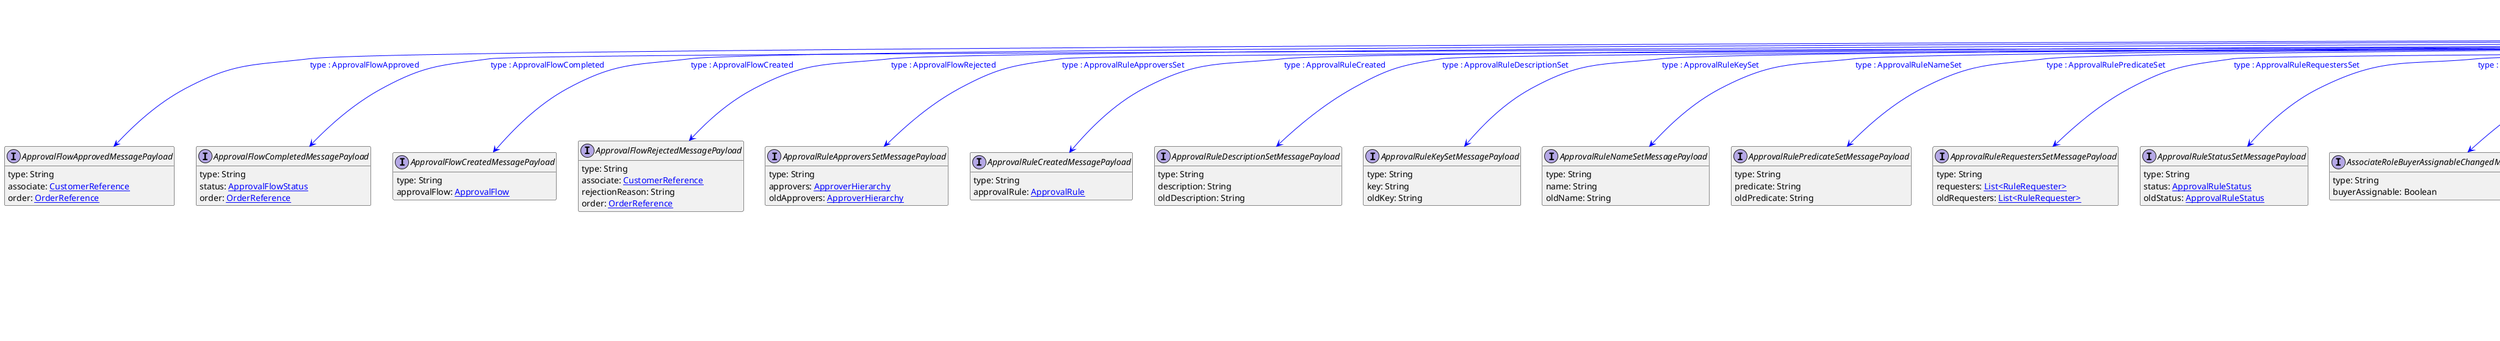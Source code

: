 @startuml

hide empty fields
hide empty methods
legend
|= |= line |
|<back:black>   </back>| inheritance |
|<back:green>   </back>| property reference |
|<back:blue>   </back>| discriminated class |
endlegend
interface MessagePayload [[MessagePayload.svg]]  {
    type: String
}


interface ApprovalFlowApprovedMessagePayload [[ApprovalFlowApprovedMessagePayload.svg]]  {
    type: String
    associate: [[CustomerReference.svg CustomerReference]]
    order: [[OrderReference.svg OrderReference]]
}
interface ApprovalFlowCompletedMessagePayload [[ApprovalFlowCompletedMessagePayload.svg]]  {
    type: String
    status: [[ApprovalFlowStatus.svg ApprovalFlowStatus]]
    order: [[OrderReference.svg OrderReference]]
}
interface ApprovalFlowCreatedMessagePayload [[ApprovalFlowCreatedMessagePayload.svg]]  {
    type: String
    approvalFlow: [[ApprovalFlow.svg ApprovalFlow]]
}
interface ApprovalFlowRejectedMessagePayload [[ApprovalFlowRejectedMessagePayload.svg]]  {
    type: String
    associate: [[CustomerReference.svg CustomerReference]]
    rejectionReason: String
    order: [[OrderReference.svg OrderReference]]
}
interface ApprovalRuleApproversSetMessagePayload [[ApprovalRuleApproversSetMessagePayload.svg]]  {
    type: String
    approvers: [[ApproverHierarchy.svg ApproverHierarchy]]
    oldApprovers: [[ApproverHierarchy.svg ApproverHierarchy]]
}
interface ApprovalRuleCreatedMessagePayload [[ApprovalRuleCreatedMessagePayload.svg]]  {
    type: String
    approvalRule: [[ApprovalRule.svg ApprovalRule]]
}
interface ApprovalRuleDescriptionSetMessagePayload [[ApprovalRuleDescriptionSetMessagePayload.svg]]  {
    type: String
    description: String
    oldDescription: String
}
interface ApprovalRuleKeySetMessagePayload [[ApprovalRuleKeySetMessagePayload.svg]]  {
    type: String
    key: String
    oldKey: String
}
interface ApprovalRuleNameSetMessagePayload [[ApprovalRuleNameSetMessagePayload.svg]]  {
    type: String
    name: String
    oldName: String
}
interface ApprovalRulePredicateSetMessagePayload [[ApprovalRulePredicateSetMessagePayload.svg]]  {
    type: String
    predicate: String
    oldPredicate: String
}
interface ApprovalRuleRequestersSetMessagePayload [[ApprovalRuleRequestersSetMessagePayload.svg]]  {
    type: String
    requesters: [[RuleRequester.svg List<RuleRequester>]]
    oldRequesters: [[RuleRequester.svg List<RuleRequester>]]
}
interface ApprovalRuleStatusSetMessagePayload [[ApprovalRuleStatusSetMessagePayload.svg]]  {
    type: String
    status: [[ApprovalRuleStatus.svg ApprovalRuleStatus]]
    oldStatus: [[ApprovalRuleStatus.svg ApprovalRuleStatus]]
}
interface AssociateRoleBuyerAssignableChangedMessagePayload [[AssociateRoleBuyerAssignableChangedMessagePayload.svg]]  {
    type: String
    buyerAssignable: Boolean
}
interface AssociateRoleCreatedMessagePayload [[AssociateRoleCreatedMessagePayload.svg]]  {
    type: String
    associateRole: [[AssociateRole.svg AssociateRole]]
}
interface AssociateRoleDeletedMessagePayload [[AssociateRoleDeletedMessagePayload.svg]]  {
    type: String
}
interface AssociateRoleNameSetMessagePayload [[AssociateRoleNameSetMessagePayload.svg]]  {
    type: String
    name: String
}
interface AssociateRolePermissionAddedMessagePayload [[AssociateRolePermissionAddedMessagePayload.svg]]  {
    type: String
    permission: [[Permission.svg Permission]]
}
interface AssociateRolePermissionRemovedMessagePayload [[AssociateRolePermissionRemovedMessagePayload.svg]]  {
    type: String
    permission: [[Permission.svg Permission]]
}
interface AssociateRolePermissionsSetMessagePayload [[AssociateRolePermissionsSetMessagePayload.svg]]  {
    type: String
    permissions: [[Permission.svg List<Permission>]]
}
interface BusinessUnitAddressAddedMessagePayload [[BusinessUnitAddressAddedMessagePayload.svg]]  {
    type: String
    address: [[Address.svg Address]]
}
interface BusinessUnitAddressChangedMessagePayload [[BusinessUnitAddressChangedMessagePayload.svg]]  {
    type: String
    address: [[Address.svg Address]]
}
interface BusinessUnitAddressCustomFieldAddedMessagePayload [[BusinessUnitAddressCustomFieldAddedMessagePayload.svg]]  {
    type: String
    name: String
    value: [[Object.svg Object]]
    addressId: String
}
interface BusinessUnitAddressCustomFieldChangedMessagePayload [[BusinessUnitAddressCustomFieldChangedMessagePayload.svg]]  {
    type: String
    name: String
    value: [[Object.svg Object]]
    oldValue: [[Object.svg Object]]
    addressId: String
}
interface BusinessUnitAddressCustomFieldRemovedMessagePayload [[BusinessUnitAddressCustomFieldRemovedMessagePayload.svg]]  {
    type: String
    name: String
    addressId: String
}
interface BusinessUnitAddressCustomTypeRemovedMessagePayload [[BusinessUnitAddressCustomTypeRemovedMessagePayload.svg]]  {
    type: String
    oldTypeId: String
    addressId: String
}
interface BusinessUnitAddressCustomTypeSetMessagePayload [[BusinessUnitAddressCustomTypeSetMessagePayload.svg]]  {
    type: String
    customFields: [[CustomFields.svg CustomFields]]
    oldTypeId: String
    addressId: String
}
interface BusinessUnitAddressRemovedMessagePayload [[BusinessUnitAddressRemovedMessagePayload.svg]]  {
    type: String
    address: [[Address.svg Address]]
}
interface BusinessUnitApprovalRuleModeChangedMessagePayload [[BusinessUnitApprovalRuleModeChangedMessagePayload.svg]]  {
    type: String
    approvalRuleMode: [[BusinessUnitApprovalRuleMode.svg BusinessUnitApprovalRuleMode]]
    oldApprovalRuleMode: [[BusinessUnitApprovalRuleMode.svg BusinessUnitApprovalRuleMode]]
}
interface BusinessUnitAssociateAddedMessagePayload [[BusinessUnitAssociateAddedMessagePayload.svg]]  {
    type: String
    associate: [[Associate.svg Associate]]
}
interface BusinessUnitAssociateChangedMessagePayload [[BusinessUnitAssociateChangedMessagePayload.svg]]  {
    type: String
    associate: [[Associate.svg Associate]]
}
interface BusinessUnitAssociateModeChangedMessagePayload [[BusinessUnitAssociateModeChangedMessagePayload.svg]]  {
    type: String
    associateMode: [[BusinessUnitAssociateMode.svg BusinessUnitAssociateMode]]
    oldAssociateMode: [[BusinessUnitAssociateMode.svg BusinessUnitAssociateMode]]
}
interface BusinessUnitAssociateRemovedMessagePayload [[BusinessUnitAssociateRemovedMessagePayload.svg]]  {
    type: String
    associate: [[Associate.svg Associate]]
}
interface BusinessUnitAssociatesSetMessagePayload [[BusinessUnitAssociatesSetMessagePayload.svg]]  {
    type: String
    associates: [[Associate.svg List<Associate>]]
}
interface BusinessUnitBillingAddressAddedMessagePayload [[BusinessUnitBillingAddressAddedMessagePayload.svg]]  {
    type: String
    address: [[Address.svg Address]]
}
interface BusinessUnitBillingAddressRemovedMessagePayload [[BusinessUnitBillingAddressRemovedMessagePayload.svg]]  {
    type: String
    address: [[Address.svg Address]]
}
interface BusinessUnitContactEmailSetMessagePayload [[BusinessUnitContactEmailSetMessagePayload.svg]]  {
    type: String
    contactEmail: String
}
interface BusinessUnitCreatedMessagePayload [[BusinessUnitCreatedMessagePayload.svg]]  {
    type: String
    businessUnit: [[BusinessUnit.svg BusinessUnit]]
}
interface BusinessUnitCustomFieldAddedMessagePayload [[BusinessUnitCustomFieldAddedMessagePayload.svg]]  {
    type: String
    name: String
    value: [[Object.svg Object]]
}
interface BusinessUnitCustomFieldChangedMessagePayload [[BusinessUnitCustomFieldChangedMessagePayload.svg]]  {
    type: String
    name: String
    value: [[Object.svg Object]]
    oldValue: [[Object.svg Object]]
}
interface BusinessUnitCustomFieldRemovedMessagePayload [[BusinessUnitCustomFieldRemovedMessagePayload.svg]]  {
    type: String
    name: String
}
interface BusinessUnitCustomTypeRemovedMessagePayload [[BusinessUnitCustomTypeRemovedMessagePayload.svg]]  {
    type: String
    oldTypeId: String
}
interface BusinessUnitCustomTypeSetMessagePayload [[BusinessUnitCustomTypeSetMessagePayload.svg]]  {
    type: String
    customFields: [[CustomFields.svg CustomFields]]
    oldTypeId: String
}
interface BusinessUnitDefaultBillingAddressSetMessagePayload [[BusinessUnitDefaultBillingAddressSetMessagePayload.svg]]  {
    type: String
    address: [[Address.svg Address]]
}
interface BusinessUnitDefaultShippingAddressSetMessagePayload [[BusinessUnitDefaultShippingAddressSetMessagePayload.svg]]  {
    type: String
    address: [[Address.svg Address]]
}
interface BusinessUnitDeletedMessagePayload [[BusinessUnitDeletedMessagePayload.svg]]  {
    type: String
}
interface BusinessUnitNameChangedMessagePayload [[BusinessUnitNameChangedMessagePayload.svg]]  {
    type: String
    name: String
}
interface BusinessUnitParentChangedMessagePayload [[BusinessUnitParentChangedMessagePayload.svg]]  {
    type: String
    oldParentUnit: [[BusinessUnitKeyReference.svg BusinessUnitKeyReference]]
    newParentUnit: [[BusinessUnitKeyReference.svg BusinessUnitKeyReference]]
}
interface BusinessUnitShippingAddressAddedMessagePayload [[BusinessUnitShippingAddressAddedMessagePayload.svg]]  {
    type: String
    address: [[Address.svg Address]]
}
interface BusinessUnitShippingAddressRemovedMessagePayload [[BusinessUnitShippingAddressRemovedMessagePayload.svg]]  {
    type: String
    address: [[Address.svg Address]]
}
interface BusinessUnitStatusChangedMessagePayload [[BusinessUnitStatusChangedMessagePayload.svg]]  {
    type: String
    active: [[BusinessUnitStatus.svg BusinessUnitStatus]]
}
interface BusinessUnitStoreAddedMessagePayload [[BusinessUnitStoreAddedMessagePayload.svg]]  {
    type: String
    store: [[StoreKeyReference.svg StoreKeyReference]]
}
interface BusinessUnitStoreModeChangedMessagePayload [[BusinessUnitStoreModeChangedMessagePayload.svg]]  {
    type: String
    stores: [[StoreKeyReference.svg List<StoreKeyReference>]]
    storeMode: [[BusinessUnitStoreMode.svg BusinessUnitStoreMode]]
    oldStores: [[StoreKeyReference.svg List<StoreKeyReference>]]
    oldStoreMode: [[BusinessUnitStoreMode.svg BusinessUnitStoreMode]]
}
interface BusinessUnitStoreRemovedMessagePayload [[BusinessUnitStoreRemovedMessagePayload.svg]]  {
    type: String
    store: [[StoreKeyReference.svg StoreKeyReference]]
}
interface BusinessUnitStoresSetMessagePayload [[BusinessUnitStoresSetMessagePayload.svg]]  {
    type: String
    stores: [[StoreKeyReference.svg List<StoreKeyReference>]]
}
interface CartDiscountCreatedMessagePayload [[CartDiscountCreatedMessagePayload.svg]]  {
    type: String
    cartDiscount: [[CartDiscount.svg CartDiscount]]
}
interface CartDiscountDeletedMessagePayload [[CartDiscountDeletedMessagePayload.svg]]  {
    type: String
}
interface CartDiscountStoreAddedMessagePayload [[CartDiscountStoreAddedMessagePayload.svg]]  {
    type: String
    store: [[StoreKeyReference.svg StoreKeyReference]]
}
interface CartDiscountStoreRemovedMessagePayload [[CartDiscountStoreRemovedMessagePayload.svg]]  {
    type: String
    store: [[StoreKeyReference.svg StoreKeyReference]]
}
interface CartDiscountStoresSetMessagePayload [[CartDiscountStoresSetMessagePayload.svg]]  {
    type: String
    stores: [[StoreKeyReference.svg List<StoreKeyReference>]]
}
interface CategoryCreatedMessagePayload [[CategoryCreatedMessagePayload.svg]]  {
    type: String
    category: [[Category.svg Category]]
}
interface CategorySlugChangedMessagePayload [[CategorySlugChangedMessagePayload.svg]]  {
    type: String
    slug: [[LocalizedString.svg LocalizedString]]
    oldSlug: [[LocalizedString.svg LocalizedString]]
}
interface CustomLineItemStateTransitionMessagePayload [[CustomLineItemStateTransitionMessagePayload.svg]]  {
    type: String
    customLineItemId: String
    customLineItemKey: String
    transitionDate: DateTime
    quantity: Long
    fromState: [[StateReference.svg StateReference]]
    toState: [[StateReference.svg StateReference]]
}
interface CustomerAddressAddedMessagePayload [[CustomerAddressAddedMessagePayload.svg]]  {
    type: String
    address: [[Address.svg Address]]
}
interface CustomerAddressChangedMessagePayload [[CustomerAddressChangedMessagePayload.svg]]  {
    type: String
    address: [[Address.svg Address]]
}
interface CustomerAddressCustomFieldAddedMessagePayload [[CustomerAddressCustomFieldAddedMessagePayload.svg]]  {
    type: String
    name: String
    value: [[Object.svg Object]]
    addressId: String
}
interface CustomerAddressCustomFieldChangedMessagePayload [[CustomerAddressCustomFieldChangedMessagePayload.svg]]  {
    type: String
    name: String
    value: [[Object.svg Object]]
    previousValue: [[Object.svg Object]]
    addressId: String
}
interface CustomerAddressCustomFieldRemovedMessagePayload [[CustomerAddressCustomFieldRemovedMessagePayload.svg]]  {
    type: String
    name: String
    addressId: String
}
interface CustomerAddressCustomTypeRemovedMessagePayload [[CustomerAddressCustomTypeRemovedMessagePayload.svg]]  {
    type: String
    previousTypeId: String
    addressId: String
}
interface CustomerAddressCustomTypeSetMessagePayload [[CustomerAddressCustomTypeSetMessagePayload.svg]]  {
    type: String
    customFields: [[CustomFields.svg CustomFields]]
    previousTypeId: String
    addressId: String
}
interface CustomerAddressRemovedMessagePayload [[CustomerAddressRemovedMessagePayload.svg]]  {
    type: String
    address: [[Address.svg Address]]
}
interface CustomerCompanyNameSetMessagePayload [[CustomerCompanyNameSetMessagePayload.svg]]  {
    type: String
    companyName: String
}
interface CustomerCreatedMessagePayload [[CustomerCreatedMessagePayload.svg]]  {
    type: String
    customer: [[Customer.svg Customer]]
}
interface CustomerCustomFieldAddedMessagePayload [[CustomerCustomFieldAddedMessagePayload.svg]]  {
    type: String
    name: String
    value: [[Object.svg Object]]
}
interface CustomerCustomFieldChangedMessagePayload [[CustomerCustomFieldChangedMessagePayload.svg]]  {
    type: String
    name: String
    value: [[Object.svg Object]]
    previousValue: [[Object.svg Object]]
}
interface CustomerCustomFieldRemovedMessagePayload [[CustomerCustomFieldRemovedMessagePayload.svg]]  {
    type: String
    name: String
}
interface CustomerCustomTypeRemovedMessagePayload [[CustomerCustomTypeRemovedMessagePayload.svg]]  {
    type: String
    previousTypeId: String
}
interface CustomerCustomTypeSetMessagePayload [[CustomerCustomTypeSetMessagePayload.svg]]  {
    type: String
    customFields: [[CustomFields.svg CustomFields]]
    previousTypeId: String
}
interface CustomerDateOfBirthSetMessagePayload [[CustomerDateOfBirthSetMessagePayload.svg]]  {
    type: String
    dateOfBirth: Date
}
interface CustomerDeletedMessagePayload [[CustomerDeletedMessagePayload.svg]]  {
    type: String
}
interface CustomerEmailChangedMessagePayload [[CustomerEmailChangedMessagePayload.svg]]  {
    type: String
    email: String
}
interface CustomerEmailTokenCreatedMessagePayload [[CustomerEmailTokenCreatedMessagePayload.svg]]  {
    type: String
    customerId: String
    expiresAt: DateTime
}
interface CustomerEmailVerifiedMessagePayload [[CustomerEmailVerifiedMessagePayload.svg]]  {
    type: String
}
interface CustomerFirstNameSetMessagePayload [[CustomerFirstNameSetMessagePayload.svg]]  {
    type: String
    firstName: String
}
interface CustomerGroupCustomFieldAddedMessagePayload [[CustomerGroupCustomFieldAddedMessagePayload.svg]]  {
    type: String
    name: String
    value: [[Object.svg Object]]
}
interface CustomerGroupCustomFieldChangedMessagePayload [[CustomerGroupCustomFieldChangedMessagePayload.svg]]  {
    type: String
    name: String
    value: [[Object.svg Object]]
    oldValue: [[Object.svg Object]]
}
interface CustomerGroupCustomFieldRemovedMessagePayload [[CustomerGroupCustomFieldRemovedMessagePayload.svg]]  {
    type: String
    name: String
}
interface CustomerGroupCustomTypeRemovedMessagePayload [[CustomerGroupCustomTypeRemovedMessagePayload.svg]]  {
    type: String
    oldTypeId: String
}
interface CustomerGroupCustomTypeSetMessagePayload [[CustomerGroupCustomTypeSetMessagePayload.svg]]  {
    type: String
    customFields: [[CustomFields.svg CustomFields]]
    oldTypeId: String
}
interface CustomerGroupSetMessagePayload [[CustomerGroupSetMessagePayload.svg]]  {
    type: String
    customerGroup: [[CustomerGroupReference.svg CustomerGroupReference]]
}
interface CustomerLastNameSetMessagePayload [[CustomerLastNameSetMessagePayload.svg]]  {
    type: String
    lastName: String
}
interface CustomerPasswordTokenCreatedMessagePayload [[CustomerPasswordTokenCreatedMessagePayload.svg]]  {
    type: String
    customerId: String
    expiresAt: DateTime
}
interface CustomerPasswordUpdatedMessagePayload [[CustomerPasswordUpdatedMessagePayload.svg]]  {
    type: String
    reset: Boolean
}
interface CustomerTitleSetMessagePayload [[CustomerTitleSetMessagePayload.svg]]  {
    type: String
    title: String
}
interface DeliveryAddedMessagePayload [[DeliveryAddedMessagePayload.svg]]  {
    type: String
    delivery: [[Delivery.svg Delivery]]
    shippingKey: String
}
interface DeliveryAddressSetMessagePayload [[DeliveryAddressSetMessagePayload.svg]]  {
    type: String
    deliveryId: String
    address: [[Address.svg Address]]
    oldAddress: [[Address.svg Address]]
    shippingKey: String
}
interface DeliveryCustomFieldAddedMessagePayload [[DeliveryCustomFieldAddedMessagePayload.svg]]  {
    type: String
    name: String
    value: [[Object.svg Object]]
    deliveryId: String
}
interface DeliveryCustomFieldChangedMessagePayload [[DeliveryCustomFieldChangedMessagePayload.svg]]  {
    type: String
    name: String
    value: [[Object.svg Object]]
    previousValue: [[Object.svg Object]]
    deliveryId: String
}
interface DeliveryCustomFieldRemovedMessagePayload [[DeliveryCustomFieldRemovedMessagePayload.svg]]  {
    type: String
    name: String
    deliveryId: String
}
interface DeliveryCustomTypeRemovedMessagePayload [[DeliveryCustomTypeRemovedMessagePayload.svg]]  {
    type: String
    previousTypeId: String
    deliveryId: String
}
interface DeliveryCustomTypeSetMessagePayload [[DeliveryCustomTypeSetMessagePayload.svg]]  {
    type: String
    customFields: [[CustomFields.svg CustomFields]]
    previousTypeId: String
    deliveryId: String
}
interface DeliveryItemsUpdatedMessagePayload [[DeliveryItemsUpdatedMessagePayload.svg]]  {
    type: String
    deliveryId: String
    items: [[DeliveryItem.svg List<DeliveryItem>]]
    oldItems: [[DeliveryItem.svg List<DeliveryItem>]]
    shippingKey: String
}
interface DeliveryRemovedMessagePayload [[DeliveryRemovedMessagePayload.svg]]  {
    type: String
    delivery: [[Delivery.svg Delivery]]
    shippingKey: String
}
interface DiscountCodeCreatedMessagePayload [[DiscountCodeCreatedMessagePayload.svg]]  {
    type: String
    discountCode: [[DiscountCode.svg DiscountCode]]
}
interface DiscountCodeDeletedMessagePayload [[DiscountCodeDeletedMessagePayload.svg]]  {
    type: String
}
interface DiscountCodeKeySetMessagePayload [[DiscountCodeKeySetMessagePayload.svg]]  {
    type: String
    key: String
    oldKey: String
}
interface InventoryEntryCreatedMessagePayload [[InventoryEntryCreatedMessagePayload.svg]]  {
    type: String
    inventoryEntry: [[InventoryEntry.svg InventoryEntry]]
}
interface InventoryEntryDeletedMessagePayload [[InventoryEntryDeletedMessagePayload.svg]]  {
    type: String
    sku: String
    supplyChannel: [[ChannelReference.svg ChannelReference]]
}
interface InventoryEntryQuantitySetMessagePayload [[InventoryEntryQuantitySetMessagePayload.svg]]  {
    type: String
    oldQuantityOnStock: Long
    newQuantityOnStock: Long
    oldAvailableQuantity: Long
    newAvailableQuantity: Long
    supplyChannel: [[ChannelReference.svg ChannelReference]]
}
interface LineItemStateTransitionMessagePayload [[LineItemStateTransitionMessagePayload.svg]]  {
    type: String
    lineItemId: String
    lineItemKey: String
    transitionDate: DateTime
    quantity: Long
    fromState: [[StateReference.svg StateReference]]
    toState: [[StateReference.svg StateReference]]
}
interface OrderBillingAddressSetMessagePayload [[OrderBillingAddressSetMessagePayload.svg]]  {
    type: String
    address: [[Address.svg Address]]
    oldAddress: [[Address.svg Address]]
}
interface OrderCreatedMessagePayload [[OrderCreatedMessagePayload.svg]]  {
    type: String
    order: [[Order.svg Order]]
}
interface OrderCustomFieldAddedMessagePayload [[OrderCustomFieldAddedMessagePayload.svg]]  {
    type: String
    name: String
    value: [[Object.svg Object]]
}
interface OrderCustomFieldChangedMessagePayload [[OrderCustomFieldChangedMessagePayload.svg]]  {
    type: String
    name: String
    value: [[Object.svg Object]]
    previousValue: [[Object.svg Object]]
}
interface OrderCustomFieldRemovedMessagePayload [[OrderCustomFieldRemovedMessagePayload.svg]]  {
    type: String
    name: String
}
interface OrderCustomLineItemAddedMessagePayload [[OrderCustomLineItemAddedMessagePayload.svg]]  {
    type: String
    customLineItem: [[CustomLineItem.svg CustomLineItem]]
}
interface OrderCustomLineItemDiscountSetMessagePayload [[OrderCustomLineItemDiscountSetMessagePayload.svg]]  {
    type: String
    customLineItemId: String
    customLineItemKey: String
    discountedPricePerQuantity: [[DiscountedLineItemPriceForQuantity.svg List<DiscountedLineItemPriceForQuantity>]]
    taxedPrice: [[TaxedItemPrice.svg TaxedItemPrice]]
}
interface OrderCustomLineItemQuantityChangedMessagePayload [[OrderCustomLineItemQuantityChangedMessagePayload.svg]]  {
    type: String
    customLineItemId: String
    customLineItemKey: String
    quantity: Long
    oldQuantity: Long
}
interface OrderCustomLineItemRemovedMessagePayload [[OrderCustomLineItemRemovedMessagePayload.svg]]  {
    type: String
    customLineItemId: String
    customLineItemKey: String
    customLineItem: [[CustomLineItem.svg CustomLineItem]]
}
interface OrderCustomTypeRemovedMessagePayload [[OrderCustomTypeRemovedMessagePayload.svg]]  {
    type: String
    previousTypeId: String
}
interface OrderCustomTypeSetMessagePayload [[OrderCustomTypeSetMessagePayload.svg]]  {
    type: String
    customFields: [[CustomFields.svg CustomFields]]
    previousTypeId: String
}
interface OrderCustomerEmailSetMessagePayload [[OrderCustomerEmailSetMessagePayload.svg]]  {
    type: String
    email: String
    oldEmail: String
}
interface OrderCustomerGroupSetMessagePayload [[OrderCustomerGroupSetMessagePayload.svg]]  {
    type: String
    customerGroup: [[CustomerGroupReference.svg CustomerGroupReference]]
    oldCustomerGroup: [[CustomerGroupReference.svg CustomerGroupReference]]
}
interface OrderCustomerSetMessagePayload [[OrderCustomerSetMessagePayload.svg]]  {
    type: String
    customer: [[CustomerReference.svg CustomerReference]]
    customerGroup: [[CustomerGroupReference.svg CustomerGroupReference]]
    oldCustomer: [[CustomerReference.svg CustomerReference]]
    oldCustomerGroup: [[CustomerGroupReference.svg CustomerGroupReference]]
}
interface OrderDeletedMessagePayload [[OrderDeletedMessagePayload.svg]]  {
    type: String
    order: [[Order.svg Order]]
}
interface OrderDiscountCodeAddedMessagePayload [[OrderDiscountCodeAddedMessagePayload.svg]]  {
    type: String
    discountCode: [[DiscountCodeReference.svg DiscountCodeReference]]
}
interface OrderDiscountCodeRemovedMessagePayload [[OrderDiscountCodeRemovedMessagePayload.svg]]  {
    type: String
    discountCode: [[DiscountCodeReference.svg DiscountCodeReference]]
}
interface OrderDiscountCodeStateSetMessagePayload [[OrderDiscountCodeStateSetMessagePayload.svg]]  {
    type: String
    discountCode: [[DiscountCodeReference.svg DiscountCodeReference]]
    state: [[DiscountCodeState.svg DiscountCodeState]]
    oldState: [[DiscountCodeState.svg DiscountCodeState]]
}
interface OrderEditAppliedMessagePayload [[OrderEditAppliedMessagePayload.svg]]  {
    type: String
    edit: [[OrderEdit.svg OrderEdit]]
    result: [[OrderEditApplied.svg OrderEditApplied]]
}
interface OrderImportedMessagePayload [[OrderImportedMessagePayload.svg]]  {
    type: String
    order: [[Order.svg Order]]
}
interface OrderLineItemAddedMessagePayload [[OrderLineItemAddedMessagePayload.svg]]  {
    type: String
    lineItem: [[LineItem.svg LineItem]]
    addedQuantity: Long
}
interface OrderLineItemDiscountSetMessagePayload [[OrderLineItemDiscountSetMessagePayload.svg]]  {
    type: String
    lineItemId: String
    lineItemKey: String
    discountedPricePerQuantity: [[DiscountedLineItemPriceForQuantity.svg List<DiscountedLineItemPriceForQuantity>]]
    totalPrice: [[CentPrecisionMoney.svg CentPrecisionMoney]]
    taxedPrice: [[TaxedItemPrice.svg TaxedItemPrice]]
    taxedPricePortions: [[MethodTaxedPrice.svg List<MethodTaxedPrice>]]
}
interface OrderLineItemDistributionChannelSetMessagePayload [[OrderLineItemDistributionChannelSetMessagePayload.svg]]  {
    type: String
    lineItemId: String
    lineItemKey: String
    distributionChannel: [[ChannelReference.svg ChannelReference]]
}
interface OrderLineItemRemovedMessagePayload [[OrderLineItemRemovedMessagePayload.svg]]  {
    type: String
    lineItemId: String
    lineItemKey: String
    removedQuantity: Long
    newQuantity: Long
    newState: [[ItemState.svg List<ItemState>]]
    newTotalPrice: [[CentPrecisionMoney.svg CentPrecisionMoney]]
    newTaxedPrice: [[TaxedItemPrice.svg TaxedItemPrice]]
    newPrice: [[Price.svg Price]]
    newShippingDetail: [[ItemShippingDetails.svg ItemShippingDetails]]
}
interface OrderPaymentAddedMessagePayload [[OrderPaymentAddedMessagePayload.svg]]  {
    type: String
    payment: [[PaymentReference.svg PaymentReference]]
}
interface OrderPaymentStateChangedMessagePayload [[OrderPaymentStateChangedMessagePayload.svg]]  {
    type: String
    paymentState: [[PaymentState.svg PaymentState]]
    oldPaymentState: [[PaymentState.svg PaymentState]]
}
interface OrderPurchaseOrderNumberSetMessagePayload [[OrderPurchaseOrderNumberSetMessagePayload.svg]]  {
    type: String
    purchaseOrderNumber: String
    oldPurchaseOrderNumber: String
}
interface OrderReturnShipmentStateChangedMessagePayload [[OrderReturnShipmentStateChangedMessagePayload.svg]]  {
    type: String
    returnItemId: String
    returnShipmentState: [[ReturnShipmentState.svg ReturnShipmentState]]
}
interface OrderShipmentStateChangedMessagePayload [[OrderShipmentStateChangedMessagePayload.svg]]  {
    type: String
    shipmentState: [[ShipmentState.svg ShipmentState]]
    oldShipmentState: [[ShipmentState.svg ShipmentState]]
}
interface OrderShippingAddressSetMessagePayload [[OrderShippingAddressSetMessagePayload.svg]]  {
    type: String
    address: [[Address.svg Address]]
    oldAddress: [[Address.svg Address]]
}
interface OrderShippingInfoSetMessagePayload [[OrderShippingInfoSetMessagePayload.svg]]  {
    type: String
    shippingInfo: [[ShippingInfo.svg ShippingInfo]]
    oldShippingInfo: [[ShippingInfo.svg ShippingInfo]]
}
interface OrderShippingRateInputSetMessagePayload [[OrderShippingRateInputSetMessagePayload.svg]]  {
    type: String
    shippingRateInput: [[ShippingRateInput.svg ShippingRateInput]]
    oldShippingRateInput: [[ShippingRateInput.svg ShippingRateInput]]
}
interface OrderStateChangedMessagePayload [[OrderStateChangedMessagePayload.svg]]  {
    type: String
    orderState: [[OrderState.svg OrderState]]
    oldOrderState: [[OrderState.svg OrderState]]
}
interface OrderStateTransitionMessagePayload [[OrderStateTransitionMessagePayload.svg]]  {
    type: String
    state: [[StateReference.svg StateReference]]
    oldState: [[StateReference.svg StateReference]]
    force: Boolean
}
interface OrderStoreSetMessagePayload [[OrderStoreSetMessagePayload.svg]]  {
    type: String
    store: [[StoreKeyReference.svg StoreKeyReference]]
}
interface ParcelAddedToDeliveryMessagePayload [[ParcelAddedToDeliveryMessagePayload.svg]]  {
    type: String
    delivery: [[Delivery.svg Delivery]]
    parcel: [[Parcel.svg Parcel]]
    shippingKey: String
}
interface ParcelItemsUpdatedMessagePayload [[ParcelItemsUpdatedMessagePayload.svg]]  {
    type: String
    parcelId: String
    deliveryId: String
    items: [[DeliveryItem.svg List<DeliveryItem>]]
    oldItems: [[DeliveryItem.svg List<DeliveryItem>]]
    shippingKey: String
}
interface ParcelMeasurementsUpdatedMessagePayload [[ParcelMeasurementsUpdatedMessagePayload.svg]]  {
    type: String
    deliveryId: String
    parcelId: String
    measurements: [[ParcelMeasurements.svg ParcelMeasurements]]
    shippingKey: String
}
interface ParcelRemovedFromDeliveryMessagePayload [[ParcelRemovedFromDeliveryMessagePayload.svg]]  {
    type: String
    deliveryId: String
    parcel: [[Parcel.svg Parcel]]
    shippingKey: String
}
interface ParcelTrackingDataUpdatedMessagePayload [[ParcelTrackingDataUpdatedMessagePayload.svg]]  {
    type: String
    deliveryId: String
    parcelId: String
    trackingData: [[TrackingData.svg TrackingData]]
    shippingKey: String
}
interface PaymentCreatedMessagePayload [[PaymentCreatedMessagePayload.svg]]  {
    type: String
    payment: [[Payment.svg Payment]]
}
interface PaymentInteractionAddedMessagePayload [[PaymentInteractionAddedMessagePayload.svg]]  {
    type: String
    interaction: [[CustomFields.svg CustomFields]]
}
interface PaymentStatusInterfaceCodeSetMessagePayload [[PaymentStatusInterfaceCodeSetMessagePayload.svg]]  {
    type: String
    paymentId: String
    interfaceCode: String
}
interface PaymentStatusStateTransitionMessagePayload [[PaymentStatusStateTransitionMessagePayload.svg]]  {
    type: String
    state: [[StateReference.svg StateReference]]
    force: Boolean
}
interface PaymentTransactionAddedMessagePayload [[PaymentTransactionAddedMessagePayload.svg]]  {
    type: String
    transaction: [[Transaction.svg Transaction]]
}
interface PaymentTransactionStateChangedMessagePayload [[PaymentTransactionStateChangedMessagePayload.svg]]  {
    type: String
    transactionId: String
    state: [[TransactionState.svg TransactionState]]
}
interface ProductAddedToCategoryMessagePayload [[ProductAddedToCategoryMessagePayload.svg]]  {
    type: String
    category: [[CategoryReference.svg CategoryReference]]
    staged: Boolean
}
interface ProductCreatedMessagePayload [[ProductCreatedMessagePayload.svg]]  {
    type: String
    productProjection: [[ProductProjection.svg ProductProjection]]
}
interface ProductDeletedMessagePayload [[ProductDeletedMessagePayload.svg]]  {
    type: String
    removedImageUrls: [[String.svg List<String>]]
    currentProjection: [[ProductProjection.svg ProductProjection]]
}
interface ProductImageAddedMessagePayload [[ProductImageAddedMessagePayload.svg]]  {
    type: String
    variantId: Long
    image: [[Image.svg Image]]
    staged: Boolean
}
interface ProductPriceAddedMessagePayload [[ProductPriceAddedMessagePayload.svg]]  {
    type: String
    variantId: Long
    price: [[Price.svg Price]]
    staged: Boolean
}
interface ProductPriceChangedMessagePayload [[ProductPriceChangedMessagePayload.svg]]  {
    type: String
    variantId: Long
    oldPrice: [[Price.svg Price]]
    newPrice: [[Price.svg Price]]
    staged: Boolean
    oldStagedPrice: [[Price.svg Price]]
}
interface ProductPriceCustomFieldAddedMessagePayload [[ProductPriceCustomFieldAddedMessagePayload.svg]]  {
    type: String
    priceId: String
    variantId: Long
    staged: Boolean
    name: String
    value: [[Object.svg Object]]
}
interface ProductPriceCustomFieldChangedMessagePayload [[ProductPriceCustomFieldChangedMessagePayload.svg]]  {
    type: String
    priceId: String
    variantId: Long
    staged: Boolean
    name: String
    value: [[Object.svg Object]]
}
interface ProductPriceCustomFieldRemovedMessagePayload [[ProductPriceCustomFieldRemovedMessagePayload.svg]]  {
    type: String
    priceId: String
    variantId: Long
    staged: Boolean
    name: String
}
interface ProductPriceCustomFieldsRemovedMessagePayload [[ProductPriceCustomFieldsRemovedMessagePayload.svg]]  {
    type: String
    priceId: String
    variantId: Long
    staged: Boolean
}
interface ProductPriceCustomFieldsSetMessagePayload [[ProductPriceCustomFieldsSetMessagePayload.svg]]  {
    type: String
    priceId: String
    variantId: Long
    staged: Boolean
    customField: [[CustomFields.svg CustomFields]]
    oldTypeId: String
}
interface ProductPriceDiscountsSetMessagePayload [[ProductPriceDiscountsSetMessagePayload.svg]]  {
    type: String
    updatedPrices: [[ProductPriceDiscountsSetUpdatedPrice.svg List<ProductPriceDiscountsSetUpdatedPrice>]]
}
interface ProductPriceExternalDiscountSetMessagePayload [[ProductPriceExternalDiscountSetMessagePayload.svg]]  {
    type: String
    variantId: Integer
    variantKey: String
    sku: String
    priceId: String
    discounted: [[DiscountedPrice.svg DiscountedPrice]]
    staged: Boolean
}
interface ProductPriceKeySetMessagePayload [[ProductPriceKeySetMessagePayload.svg]]  {
    type: String
    variantId: Long
    priceId: String
    oldKey: String
    key: String
    staged: Boolean
}
interface ProductPriceModeSetMessagePayload [[ProductPriceModeSetMessagePayload.svg]]  {
    type: String
    to: [[ProductPriceModeEnum.svg ProductPriceModeEnum]]
}
interface ProductPriceRemovedMessagePayload [[ProductPriceRemovedMessagePayload.svg]]  {
    type: String
    variantId: Long
    price: [[Price.svg Price]]
    staged: Boolean
}
interface ProductPricesSetMessagePayload [[ProductPricesSetMessagePayload.svg]]  {
    type: String
    variantId: Long
    prices: [[Price.svg List<Price>]]
    staged: Boolean
}
interface ProductPublishedMessagePayload [[ProductPublishedMessagePayload.svg]]  {
    type: String
    removedImageUrls: [[String.svg List<String>]]
    productProjection: [[ProductProjection.svg ProductProjection]]
    scope: [[ProductPublishScope.svg ProductPublishScope]]
}
interface ProductRemovedFromCategoryMessagePayload [[ProductRemovedFromCategoryMessagePayload.svg]]  {
    type: String
    category: [[CategoryReference.svg CategoryReference]]
    staged: Boolean
}
interface ProductRevertedStagedChangesMessagePayload [[ProductRevertedStagedChangesMessagePayload.svg]]  {
    type: String
    removedImageUrls: [[String.svg List<String>]]
}
interface ProductSelectionCreatedMessagePayload [[ProductSelectionCreatedMessagePayload.svg]]  {
    type: String
    productSelection: [[ProductSelection.svg ProductSelection]]
}
interface ProductSelectionDeletedMessagePayload [[ProductSelectionDeletedMessagePayload.svg]]  {
    type: String
}
interface ProductSelectionProductAddedMessagePayload [[ProductSelectionProductAddedMessagePayload.svg]]  {
    type: String
    product: [[ProductReference.svg ProductReference]]
    variantSelection: [[ProductVariantSelection.svg ProductVariantSelection]]
}
interface ProductSelectionProductExcludedMessagePayload [[ProductSelectionProductExcludedMessagePayload.svg]]  {
    type: String
    product: [[ProductReference.svg ProductReference]]
    variantExclusion: [[ProductVariantExclusion.svg ProductVariantExclusion]]
}
interface ProductSelectionProductRemovedMessagePayload [[ProductSelectionProductRemovedMessagePayload.svg]]  {
    type: String
    product: [[ProductReference.svg ProductReference]]
}
interface ProductSelectionVariantExclusionChangedMessagePayload [[ProductSelectionVariantExclusionChangedMessagePayload.svg]]  {
    type: String
    product: [[ProductReference.svg ProductReference]]
    oldVariantExclusion: [[ProductVariantExclusion.svg ProductVariantExclusion]]
    newVariantExclusion: [[ProductVariantExclusion.svg ProductVariantExclusion]]
}
interface ProductSelectionVariantSelectionChangedMessagePayload [[ProductSelectionVariantSelectionChangedMessagePayload.svg]]  {
    type: String
    product: [[ProductReference.svg ProductReference]]
    oldVariantSelection: [[ProductVariantSelection.svg ProductVariantSelection]]
    newVariantSelection: [[ProductVariantSelection.svg ProductVariantSelection]]
}
interface ProductSlugChangedMessagePayload [[ProductSlugChangedMessagePayload.svg]]  {
    type: String
    slug: [[LocalizedString.svg LocalizedString]]
    oldSlug: [[LocalizedString.svg LocalizedString]]
}
interface ProductStateTransitionMessagePayload [[ProductStateTransitionMessagePayload.svg]]  {
    type: String
    state: [[StateReference.svg StateReference]]
    force: Boolean
}
interface ProductTailoringCreatedMessagePayload [[ProductTailoringCreatedMessagePayload.svg]]  {
    type: String
    key: String
    store: [[StoreKeyReference.svg StoreKeyReference]]
    productKey: String
    product: [[ProductReference.svg ProductReference]]
    description: [[LocalizedString.svg LocalizedString]]
    name: [[LocalizedString.svg LocalizedString]]
    slug: [[LocalizedString.svg LocalizedString]]
    metaTitle: [[LocalizedString.svg LocalizedString]]
    metaDescription: [[LocalizedString.svg LocalizedString]]
    metaKeywords: [[LocalizedString.svg LocalizedString]]
    variants: [[ProductVariantTailoring.svg List<ProductVariantTailoring>]]
    published: Boolean
}
interface ProductTailoringDeletedMessagePayload [[ProductTailoringDeletedMessagePayload.svg]]  {
    type: String
    store: [[StoreKeyReference.svg StoreKeyReference]]
    productKey: String
    product: [[ProductReference.svg ProductReference]]
}
interface ProductTailoringDescriptionSetMessagePayload [[ProductTailoringDescriptionSetMessagePayload.svg]]  {
    type: String
    store: [[StoreKeyReference.svg StoreKeyReference]]
    productKey: String
    product: [[ProductReference.svg ProductReference]]
    description: [[LocalizedString.svg LocalizedString]]
    oldDescription: [[LocalizedString.svg LocalizedString]]
}
interface ProductTailoringImageAddedMessagePayload [[ProductTailoringImageAddedMessagePayload.svg]]  {
    type: String
    store: [[StoreKeyReference.svg StoreKeyReference]]
    productKey: String
    product: [[ProductReference.svg ProductReference]]
    variantId: Long
    image: [[Image.svg Image]]
}
interface ProductTailoringImagesSetMessagePayload [[ProductTailoringImagesSetMessagePayload.svg]]  {
    type: String
    store: [[StoreKeyReference.svg StoreKeyReference]]
    productKey: String
    product: [[ProductReference.svg ProductReference]]
    variantId: Long
    oldImages: [[Image.svg List<Image>]]
    images: [[Image.svg List<Image>]]
}
interface ProductTailoringNameSetMessagePayload [[ProductTailoringNameSetMessagePayload.svg]]  {
    type: String
    store: [[StoreKeyReference.svg StoreKeyReference]]
    productKey: String
    product: [[ProductReference.svg ProductReference]]
    name: [[LocalizedString.svg LocalizedString]]
    oldName: [[LocalizedString.svg LocalizedString]]
}
interface ProductTailoringPublishedMessagePayload [[ProductTailoringPublishedMessagePayload.svg]]  {
    type: String
    store: [[StoreKeyReference.svg StoreKeyReference]]
    productKey: String
    product: [[ProductReference.svg ProductReference]]
}
interface ProductTailoringSlugSetMessagePayload [[ProductTailoringSlugSetMessagePayload.svg]]  {
    type: String
    store: [[StoreKeyReference.svg StoreKeyReference]]
    productKey: String
    product: [[ProductReference.svg ProductReference]]
    slug: [[LocalizedString.svg LocalizedString]]
    oldSlug: [[LocalizedString.svg LocalizedString]]
}
interface ProductTailoringUnpublishedMessagePayload [[ProductTailoringUnpublishedMessagePayload.svg]]  {
    type: String
    store: [[StoreKeyReference.svg StoreKeyReference]]
    productKey: String
    product: [[ProductReference.svg ProductReference]]
}
interface ProductUnpublishedMessagePayload [[ProductUnpublishedMessagePayload.svg]]  {
    type: String
}
interface ProductVariantAddedMessagePayload [[ProductVariantAddedMessagePayload.svg]]  {
    type: String
    variant: [[ProductVariant.svg ProductVariant]]
    staged: Boolean
}
interface ProductVariantDeletedMessagePayload [[ProductVariantDeletedMessagePayload.svg]]  {
    type: String
    variant: [[ProductVariant.svg ProductVariant]]
    removedImageUrls: [[String.svg List<String>]]
    staged: Boolean
}
interface ProductVariantTailoringAddedMessagePayload [[ProductVariantTailoringAddedMessagePayload.svg]]  {
    type: String
    store: [[StoreKeyReference.svg StoreKeyReference]]
    productKey: String
    product: [[ProductReference.svg ProductReference]]
    variantId: Long
    variant: [[ProductVariantTailoring.svg ProductVariantTailoring]]
}
interface ProductVariantTailoringRemovedMessagePayload [[ProductVariantTailoringRemovedMessagePayload.svg]]  {
    type: String
    store: [[StoreKeyReference.svg StoreKeyReference]]
    productKey: String
    product: [[ProductReference.svg ProductReference]]
    variantId: Long
    variant: [[ProductVariantTailoring.svg ProductVariantTailoring]]
}
interface QuoteCreatedMessagePayload [[QuoteCreatedMessagePayload.svg]]  {
    type: String
    quote: [[Quote.svg Quote]]
}
interface QuoteCustomerChangedMessagePayload [[QuoteCustomerChangedMessagePayload.svg]]  {
    type: String
    customer: [[CustomerReference.svg CustomerReference]]
    previousCustomer: [[CustomerReference.svg CustomerReference]]
}
interface QuoteDeletedMessagePayload [[QuoteDeletedMessagePayload.svg]]  {
    type: String
}
interface QuoteRenegotiationRequestedMessagePayload [[QuoteRenegotiationRequestedMessagePayload.svg]]  {
    type: String
    buyerComment: String
}
interface QuoteRequestCreatedMessagePayload [[QuoteRequestCreatedMessagePayload.svg]]  {
    type: String
    quoteRequest: [[QuoteRequest.svg QuoteRequest]]
}
interface QuoteRequestCustomerChangedMessagePayload [[QuoteRequestCustomerChangedMessagePayload.svg]]  {
    type: String
    customer: [[CustomerReference.svg CustomerReference]]
    previousCustomer: [[CustomerReference.svg CustomerReference]]
}
interface QuoteRequestDeletedMessagePayload [[QuoteRequestDeletedMessagePayload.svg]]  {
    type: String
}
interface QuoteRequestStateChangedMessagePayload [[QuoteRequestStateChangedMessagePayload.svg]]  {
    type: String
    quoteRequestState: [[QuoteRequestState.svg QuoteRequestState]]
    oldQuoteRequestState: [[QuoteRequestState.svg QuoteRequestState]]
}
interface QuoteRequestStateTransitionMessagePayload [[QuoteRequestStateTransitionMessagePayload.svg]]  {
    type: String
    state: [[StateReference.svg StateReference]]
    oldState: [[StateReference.svg StateReference]]
    force: Boolean
}
interface QuoteStateChangedMessagePayload [[QuoteStateChangedMessagePayload.svg]]  {
    type: String
    quoteState: [[QuoteState.svg QuoteState]]
    oldQuoteState: [[QuoteState.svg QuoteState]]
}
interface QuoteStateTransitionMessagePayload [[QuoteStateTransitionMessagePayload.svg]]  {
    type: String
    state: [[StateReference.svg StateReference]]
    oldState: [[StateReference.svg StateReference]]
    force: Boolean
}
interface ReturnInfoAddedMessagePayload [[ReturnInfoAddedMessagePayload.svg]]  {
    type: String
    returnInfo: [[ReturnInfo.svg ReturnInfo]]
}
interface ReturnInfoSetMessagePayload [[ReturnInfoSetMessagePayload.svg]]  {
    type: String
    returnInfo: [[ReturnInfo.svg List<ReturnInfo>]]
}
interface ReviewCreatedMessagePayload [[ReviewCreatedMessagePayload.svg]]  {
    type: String
    review: [[Review.svg Review]]
}
interface ReviewRatingSetMessagePayload [[ReviewRatingSetMessagePayload.svg]]  {
    type: String
    oldRating: Double
    newRating: Double
    includedInStatistics: Boolean
    target: [[Reference.svg Reference]]
}
interface ReviewStateTransitionMessagePayload [[ReviewStateTransitionMessagePayload.svg]]  {
    type: String
    oldState: [[StateReference.svg StateReference]]
    newState: [[StateReference.svg StateReference]]
    oldIncludedInStatistics: Boolean
    newIncludedInStatistics: Boolean
    target: [[Reference.svg Reference]]
    force: Boolean
}
interface ShoppingListLineItemAddedMessagePayload [[ShoppingListLineItemAddedMessagePayload.svg]]  {
    type: String
    lineItem: [[ShoppingListLineItem.svg ShoppingListLineItem]]
}
interface ShoppingListLineItemRemovedMessagePayload [[ShoppingListLineItemRemovedMessagePayload.svg]]  {
    type: String
    lineItem: [[ShoppingListLineItem.svg ShoppingListLineItem]]
}
interface ShoppingListStoreSetMessagePayload [[ShoppingListStoreSetMessagePayload.svg]]  {
    type: String
    store: [[StoreKeyReference.svg StoreKeyReference]]
}
interface StagedQuoteCreatedMessagePayload [[StagedQuoteCreatedMessagePayload.svg]]  {
    type: String
    stagedQuote: [[StagedQuote.svg StagedQuote]]
}
interface StagedQuoteDeletedMessagePayload [[StagedQuoteDeletedMessagePayload.svg]]  {
    type: String
}
interface StagedQuoteSellerCommentSetMessagePayload [[StagedQuoteSellerCommentSetMessagePayload.svg]]  {
    type: String
    sellerComment: String
}
interface StagedQuoteStateChangedMessagePayload [[StagedQuoteStateChangedMessagePayload.svg]]  {
    type: String
    stagedQuoteState: [[StagedQuoteState.svg StagedQuoteState]]
    oldStagedQuoteState: [[StagedQuoteState.svg StagedQuoteState]]
}
interface StagedQuoteStateTransitionMessagePayload [[StagedQuoteStateTransitionMessagePayload.svg]]  {
    type: String
    state: [[StateReference.svg StateReference]]
    oldState: [[StateReference.svg StateReference]]
    force: Boolean
}
interface StagedQuoteValidToSetMessagePayload [[StagedQuoteValidToSetMessagePayload.svg]]  {
    type: String
    validTo: DateTime
}
interface StandalonePriceActiveChangedMessagePayload [[StandalonePriceActiveChangedMessagePayload.svg]]  {
    type: String
    active: Boolean
    oldActive: Boolean
}
interface StandalonePriceCreatedMessagePayload [[StandalonePriceCreatedMessagePayload.svg]]  {
    type: String
    standalonePrice: [[StandalonePrice.svg StandalonePrice]]
}
interface StandalonePriceDeletedMessagePayload [[StandalonePriceDeletedMessagePayload.svg]]  {
    type: String
    sku: String
}
interface StandalonePriceDiscountSetMessagePayload [[StandalonePriceDiscountSetMessagePayload.svg]]  {
    type: String
    discounted: [[DiscountedPrice.svg DiscountedPrice]]
}
interface StandalonePriceExternalDiscountSetMessagePayload [[StandalonePriceExternalDiscountSetMessagePayload.svg]]  {
    type: String
    discounted: [[DiscountedPrice.svg DiscountedPrice]]
}
interface StandalonePriceKeySetMessagePayload [[StandalonePriceKeySetMessagePayload.svg]]  {
    type: String
    key: String
    oldKey: String
}
interface StandalonePriceStagedChangesAppliedMessagePayload [[StandalonePriceStagedChangesAppliedMessagePayload.svg]]  {
    type: String
    stagedChanges: [[StagedStandalonePrice.svg StagedStandalonePrice]]
}
interface StandalonePriceStagedChangesRemovedMessagePayload [[StandalonePriceStagedChangesRemovedMessagePayload.svg]]  {
    type: String
    stagedChanges: [[StagedStandalonePrice.svg StagedStandalonePrice]]
}
interface StandalonePriceTierAddedMessagePayload [[StandalonePriceTierAddedMessagePayload.svg]]  {
    type: String
    tier: [[PriceTier.svg PriceTier]]
}
interface StandalonePriceTierRemovedMessagePayload [[StandalonePriceTierRemovedMessagePayload.svg]]  {
    type: String
    removedTier: [[PriceTier.svg PriceTier]]
}
interface StandalonePriceTiersSetMessagePayload [[StandalonePriceTiersSetMessagePayload.svg]]  {
    type: String
    tiers: [[PriceTier.svg List<PriceTier>]]
    previousTiers: [[PriceTier.svg List<PriceTier>]]
}
interface StandalonePriceValidFromAndUntilSetMessagePayload [[StandalonePriceValidFromAndUntilSetMessagePayload.svg]]  {
    type: String
    validFrom: DateTime
    previousValidFrom: DateTime
    validUntil: DateTime
    previousValidUntil: DateTime
}
interface StandalonePriceValidFromSetMessagePayload [[StandalonePriceValidFromSetMessagePayload.svg]]  {
    type: String
    validFrom: DateTime
    previousValidFrom: DateTime
}
interface StandalonePriceValidUntilSetMessagePayload [[StandalonePriceValidUntilSetMessagePayload.svg]]  {
    type: String
    validUntil: DateTime
    previousValidUntil: DateTime
}
interface StandalonePriceValueChangedMessagePayload [[StandalonePriceValueChangedMessagePayload.svg]]  {
    type: String
    value: [[TypedMoney.svg TypedMoney]]
    staged: Boolean
    oldValue: [[TypedMoney.svg TypedMoney]]
}
interface StoreCountriesChangedMessagePayload [[StoreCountriesChangedMessagePayload.svg]]  {
    type: String
    addedCountries: [[StoreCountry.svg List<StoreCountry>]]
    removedCountries: [[StoreCountry.svg List<StoreCountry>]]
}
interface StoreCreatedMessagePayload [[StoreCreatedMessagePayload.svg]]  {
    type: String
    name: [[LocalizedString.svg LocalizedString]]
    languages: [[String.svg List<String>]]
    countries: [[StoreCountry.svg List<StoreCountry>]]
    distributionChannels: [[ChannelReference.svg List<ChannelReference>]]
    supplyChannels: [[ChannelReference.svg List<ChannelReference>]]
    productSelections: [[ProductSelectionSetting.svg List<ProductSelectionSetting>]]
    custom: [[CustomFields.svg CustomFields]]
}
interface StoreDeletedMessagePayload [[StoreDeletedMessagePayload.svg]]  {
    type: String
}
interface StoreDistributionChannelsChangedMessagePayload [[StoreDistributionChannelsChangedMessagePayload.svg]]  {
    type: String
    addedDistributionChannels: [[ChannelReference.svg List<ChannelReference>]]
    removedDistributionChannels: [[ChannelReference.svg List<ChannelReference>]]
}
interface StoreLanguagesChangedMessagePayload [[StoreLanguagesChangedMessagePayload.svg]]  {
    type: String
    addedLanguages: [[String.svg List<String>]]
    removedLanguages: [[String.svg List<String>]]
}
interface StoreNameSetMessagePayload [[StoreNameSetMessagePayload.svg]]  {
    type: String
    name: [[LocalizedString.svg LocalizedString]]
    nameAllLocales: [[LocalizedString.svg List<LocalizedString>]]
}
interface StoreProductSelectionsChangedMessagePayload [[StoreProductSelectionsChangedMessagePayload.svg]]  {
    type: String
    addedProductSelections: [[ProductSelectionSetting.svg List<ProductSelectionSetting>]]
    removedProductSelections: [[ProductSelectionSetting.svg List<ProductSelectionSetting>]]
    updatedProductSelections: [[ProductSelectionSetting.svg List<ProductSelectionSetting>]]
}
interface StoreSupplyChannelsChangedMessagePayload [[StoreSupplyChannelsChangedMessagePayload.svg]]  {
    type: String
    addedSupplyChannels: [[ChannelReference.svg List<ChannelReference>]]
    removedSupplyChannels: [[ChannelReference.svg List<ChannelReference>]]
}
interface OrderEditPreviewSuccess [[OrderEditPreviewSuccess.svg]]  {
    type: String
    preview: [[StagedOrder.svg StagedOrder]]
    messagePayloads: [[MessagePayload.svg List<MessagePayload>]]
}
MessagePayload --> ApprovalFlowApprovedMessagePayload #blue;text:blue : "type : ApprovalFlowApproved"
MessagePayload --> ApprovalFlowCompletedMessagePayload #blue;text:blue : "type : ApprovalFlowCompleted"
MessagePayload --> ApprovalFlowCreatedMessagePayload #blue;text:blue : "type : ApprovalFlowCreated"
MessagePayload --> ApprovalFlowRejectedMessagePayload #blue;text:blue : "type : ApprovalFlowRejected"
MessagePayload --> ApprovalRuleApproversSetMessagePayload #blue;text:blue : "type : ApprovalRuleApproversSet"
MessagePayload --> ApprovalRuleCreatedMessagePayload #blue;text:blue : "type : ApprovalRuleCreated"
MessagePayload --> ApprovalRuleDescriptionSetMessagePayload #blue;text:blue : "type : ApprovalRuleDescriptionSet"
MessagePayload --> ApprovalRuleKeySetMessagePayload #blue;text:blue : "type : ApprovalRuleKeySet"
MessagePayload --> ApprovalRuleNameSetMessagePayload #blue;text:blue : "type : ApprovalRuleNameSet"
MessagePayload --> ApprovalRulePredicateSetMessagePayload #blue;text:blue : "type : ApprovalRulePredicateSet"
MessagePayload --> ApprovalRuleRequestersSetMessagePayload #blue;text:blue : "type : ApprovalRuleRequestersSet"
MessagePayload --> ApprovalRuleStatusSetMessagePayload #blue;text:blue : "type : ApprovalRuleStatusSet"
MessagePayload --> AssociateRoleBuyerAssignableChangedMessagePayload #blue;text:blue : "type : AssociateRoleBuyerAssignableChanged"
MessagePayload --> AssociateRoleCreatedMessagePayload #blue;text:blue : "type : AssociateRoleCreated"
MessagePayload --> AssociateRoleDeletedMessagePayload #blue;text:blue : "type : AssociateRoleDeleted"
MessagePayload --> AssociateRoleNameSetMessagePayload #blue;text:blue : "type : AssociateRoleNameSet"
MessagePayload --> AssociateRolePermissionAddedMessagePayload #blue;text:blue : "type : AssociateRolePermissionAdded"
MessagePayload --> AssociateRolePermissionRemovedMessagePayload #blue;text:blue : "type : AssociateRolePermissionRemoved"
MessagePayload --> AssociateRolePermissionsSetMessagePayload #blue;text:blue : "type : AssociateRolePermissionsSet"
MessagePayload --> BusinessUnitAddressAddedMessagePayload #blue;text:blue : "type : BusinessUnitAddressAdded"
MessagePayload --> BusinessUnitAddressChangedMessagePayload #blue;text:blue : "type : BusinessUnitAddressChanged"
MessagePayload --> BusinessUnitAddressCustomFieldAddedMessagePayload #blue;text:blue : "type : BusinessUnitAddressCustomFieldAdded"
MessagePayload --> BusinessUnitAddressCustomFieldChangedMessagePayload #blue;text:blue : "type : BusinessUnitAddressCustomFieldChanged"
MessagePayload --> BusinessUnitAddressCustomFieldRemovedMessagePayload #blue;text:blue : "type : BusinessUnitAddressCustomFieldRemoved"
MessagePayload --> BusinessUnitAddressCustomTypeRemovedMessagePayload #blue;text:blue : "type : BusinessUnitAddressCustomTypeRemoved"
MessagePayload --> BusinessUnitAddressCustomTypeSetMessagePayload #blue;text:blue : "type : BusinessUnitAddressCustomTypeSet"
MessagePayload --> BusinessUnitAddressRemovedMessagePayload #blue;text:blue : "type : BusinessUnitAddressRemoved"
MessagePayload --> BusinessUnitApprovalRuleModeChangedMessagePayload #blue;text:blue : "type : BusinessUnitApprovalRuleModeChanged"
MessagePayload --> BusinessUnitAssociateAddedMessagePayload #blue;text:blue : "type : BusinessUnitAssociateAdded"
MessagePayload --> BusinessUnitAssociateChangedMessagePayload #blue;text:blue : "type : BusinessUnitAssociateChanged"
MessagePayload --> BusinessUnitAssociateModeChangedMessagePayload #blue;text:blue : "type : BusinessUnitAssociateModeChanged"
MessagePayload --> BusinessUnitAssociateRemovedMessagePayload #blue;text:blue : "type : BusinessUnitAssociateRemoved"
MessagePayload --> BusinessUnitAssociatesSetMessagePayload #blue;text:blue : "type : BusinessUnitAssociatesSet"
MessagePayload --> BusinessUnitBillingAddressAddedMessagePayload #blue;text:blue : "type : BusinessUnitBillingAddressAdded"
MessagePayload --> BusinessUnitBillingAddressRemovedMessagePayload #blue;text:blue : "type : BusinessUnitBillingAddressRemoved"
MessagePayload --> BusinessUnitContactEmailSetMessagePayload #blue;text:blue : "type : BusinessUnitContactEmailSet"
MessagePayload --> BusinessUnitCreatedMessagePayload #blue;text:blue : "type : BusinessUnitCreated"
MessagePayload --> BusinessUnitCustomFieldAddedMessagePayload #blue;text:blue : "type : BusinessUnitCustomFieldAdded"
MessagePayload --> BusinessUnitCustomFieldChangedMessagePayload #blue;text:blue : "type : BusinessUnitCustomFieldChanged"
MessagePayload --> BusinessUnitCustomFieldRemovedMessagePayload #blue;text:blue : "type : BusinessUnitCustomFieldRemoved"
MessagePayload --> BusinessUnitCustomTypeRemovedMessagePayload #blue;text:blue : "type : BusinessUnitCustomTypeRemoved"
MessagePayload --> BusinessUnitCustomTypeSetMessagePayload #blue;text:blue : "type : BusinessUnitCustomTypeSet"
MessagePayload --> BusinessUnitDefaultBillingAddressSetMessagePayload #blue;text:blue : "type : BusinessUnitDefaultBillingAddressSet"
MessagePayload --> BusinessUnitDefaultShippingAddressSetMessagePayload #blue;text:blue : "type : BusinessUnitDefaultShippingAddressSet"
MessagePayload --> BusinessUnitDeletedMessagePayload #blue;text:blue : "type : BusinessUnitDeleted"
MessagePayload --> BusinessUnitNameChangedMessagePayload #blue;text:blue : "type : BusinessUnitNameChanged"
MessagePayload --> BusinessUnitParentChangedMessagePayload #blue;text:blue : "type : BusinessUnitParentChanged"
MessagePayload --> BusinessUnitShippingAddressAddedMessagePayload #blue;text:blue : "type : BusinessUnitShippingAddressAdded"
MessagePayload --> BusinessUnitShippingAddressRemovedMessagePayload #blue;text:blue : "type : BusinessUnitShippingAddressRemoved"
MessagePayload --> BusinessUnitStatusChangedMessagePayload #blue;text:blue : "type : BusinessUnitStatusChanged"
MessagePayload --> BusinessUnitStoreAddedMessagePayload #blue;text:blue : "type : BusinessUnitStoreAdded"
MessagePayload --> BusinessUnitStoreModeChangedMessagePayload #blue;text:blue : "type : BusinessUnitStoreModeChanged"
MessagePayload --> BusinessUnitStoreRemovedMessagePayload #blue;text:blue : "type : BusinessUnitStoreRemoved"
MessagePayload --> BusinessUnitStoresSetMessagePayload #blue;text:blue : "type : BusinessUnitStoresSet"
MessagePayload --> CartDiscountCreatedMessagePayload #blue;text:blue : "type : CartDiscountCreated"
MessagePayload --> CartDiscountDeletedMessagePayload #blue;text:blue : "type : CartDiscountDeleted"
MessagePayload --> CartDiscountStoreAddedMessagePayload #blue;text:blue : "type : CartDiscountStoreAdded"
MessagePayload --> CartDiscountStoreRemovedMessagePayload #blue;text:blue : "type : CartDiscountStoreRemoved"
MessagePayload --> CartDiscountStoresSetMessagePayload #blue;text:blue : "type : CartDiscountStoresSet"
MessagePayload --> CategoryCreatedMessagePayload #blue;text:blue : "type : CategoryCreated"
MessagePayload --> CategorySlugChangedMessagePayload #blue;text:blue : "type : CategorySlugChanged"
MessagePayload --> CustomLineItemStateTransitionMessagePayload #blue;text:blue : "type : CustomLineItemStateTransition"
MessagePayload --> CustomerAddressAddedMessagePayload #blue;text:blue : "type : CustomerAddressAdded"
MessagePayload --> CustomerAddressChangedMessagePayload #blue;text:blue : "type : CustomerAddressChanged"
MessagePayload --> CustomerAddressCustomFieldAddedMessagePayload #blue;text:blue : "type : CustomerAddressCustomFieldAdded"
MessagePayload --> CustomerAddressCustomFieldChangedMessagePayload #blue;text:blue : "type : CustomerAddressCustomFieldChanged"
MessagePayload --> CustomerAddressCustomFieldRemovedMessagePayload #blue;text:blue : "type : CustomerAddressCustomFieldRemoved"
MessagePayload --> CustomerAddressCustomTypeRemovedMessagePayload #blue;text:blue : "type : CustomerAddressCustomTypeRemoved"
MessagePayload --> CustomerAddressCustomTypeSetMessagePayload #blue;text:blue : "type : CustomerAddressCustomTypeSet"
MessagePayload --> CustomerAddressRemovedMessagePayload #blue;text:blue : "type : CustomerAddressRemoved"
MessagePayload --> CustomerCompanyNameSetMessagePayload #blue;text:blue : "type : CustomerCompanyNameSet"
MessagePayload --> CustomerCreatedMessagePayload #blue;text:blue : "type : CustomerCreated"
MessagePayload --> CustomerCustomFieldAddedMessagePayload #blue;text:blue : "type : CustomerCustomFieldAdded"
MessagePayload --> CustomerCustomFieldChangedMessagePayload #blue;text:blue : "type : CustomerCustomFieldChanged"
MessagePayload --> CustomerCustomFieldRemovedMessagePayload #blue;text:blue : "type : CustomerCustomFieldRemoved"
MessagePayload --> CustomerCustomTypeRemovedMessagePayload #blue;text:blue : "type : CustomerCustomTypeRemoved"
MessagePayload --> CustomerCustomTypeSetMessagePayload #blue;text:blue : "type : CustomerCustomTypeSet"
MessagePayload --> CustomerDateOfBirthSetMessagePayload #blue;text:blue : "type : CustomerDateOfBirthSet"
MessagePayload --> CustomerDeletedMessagePayload #blue;text:blue : "type : CustomerDeleted"
MessagePayload --> CustomerEmailChangedMessagePayload #blue;text:blue : "type : CustomerEmailChanged"
MessagePayload --> CustomerEmailTokenCreatedMessagePayload #blue;text:blue : "type : CustomerEmailTokenCreated"
MessagePayload --> CustomerEmailVerifiedMessagePayload #blue;text:blue : "type : CustomerEmailVerified"
MessagePayload --> CustomerFirstNameSetMessagePayload #blue;text:blue : "type : CustomerFirstNameSet"
MessagePayload --> CustomerGroupCustomFieldAddedMessagePayload #blue;text:blue : "type : CustomerGroupCustomFieldAdded"
MessagePayload --> CustomerGroupCustomFieldChangedMessagePayload #blue;text:blue : "type : CustomerGroupCustomFieldChanged"
MessagePayload --> CustomerGroupCustomFieldRemovedMessagePayload #blue;text:blue : "type : CustomerGroupCustomFieldRemoved"
MessagePayload --> CustomerGroupCustomTypeRemovedMessagePayload #blue;text:blue : "type : CustomerGroupCustomTypeRemoved"
MessagePayload --> CustomerGroupCustomTypeSetMessagePayload #blue;text:blue : "type : CustomerGroupCustomTypeSet"
MessagePayload --> CustomerGroupSetMessagePayload #blue;text:blue : "type : CustomerGroupSet"
MessagePayload --> CustomerLastNameSetMessagePayload #blue;text:blue : "type : CustomerLastNameSet"
MessagePayload --> CustomerPasswordTokenCreatedMessagePayload #blue;text:blue : "type : CustomerPasswordTokenCreated"
MessagePayload --> CustomerPasswordUpdatedMessagePayload #blue;text:blue : "type : CustomerPasswordUpdated"
MessagePayload --> CustomerTitleSetMessagePayload #blue;text:blue : "type : CustomerTitleSet"
MessagePayload --> DeliveryAddedMessagePayload #blue;text:blue : "type : DeliveryAdded"
MessagePayload --> DeliveryAddressSetMessagePayload #blue;text:blue : "type : DeliveryAddressSet"
MessagePayload --> DeliveryCustomFieldAddedMessagePayload #blue;text:blue : "type : DeliveryCustomFieldAdded"
MessagePayload --> DeliveryCustomFieldChangedMessagePayload #blue;text:blue : "type : DeliveryCustomFieldChanged"
MessagePayload --> DeliveryCustomFieldRemovedMessagePayload #blue;text:blue : "type : DeliveryCustomFieldRemoved"
MessagePayload --> DeliveryCustomTypeRemovedMessagePayload #blue;text:blue : "type : DeliveryCustomTypeRemoved"
MessagePayload --> DeliveryCustomTypeSetMessagePayload #blue;text:blue : "type : DeliveryCustomTypeSet"
MessagePayload --> DeliveryItemsUpdatedMessagePayload #blue;text:blue : "type : DeliveryItemsUpdated"
MessagePayload --> DeliveryRemovedMessagePayload #blue;text:blue : "type : DeliveryRemoved"
MessagePayload --> DiscountCodeCreatedMessagePayload #blue;text:blue : "type : DiscountCodeCreated"
MessagePayload --> DiscountCodeDeletedMessagePayload #blue;text:blue : "type : DiscountCodeDeleted"
MessagePayload --> DiscountCodeKeySetMessagePayload #blue;text:blue : "type : DiscountCodeKeySet"
MessagePayload --> InventoryEntryCreatedMessagePayload #blue;text:blue : "type : InventoryEntryCreated"
MessagePayload --> InventoryEntryDeletedMessagePayload #blue;text:blue : "type : InventoryEntryDeleted"
MessagePayload --> InventoryEntryQuantitySetMessagePayload #blue;text:blue : "type : InventoryEntryQuantitySet"
MessagePayload --> LineItemStateTransitionMessagePayload #blue;text:blue : "type : LineItemStateTransition"
MessagePayload --> OrderBillingAddressSetMessagePayload #blue;text:blue : "type : OrderBillingAddressSet"
MessagePayload --> OrderCreatedMessagePayload #blue;text:blue : "type : OrderCreated"
MessagePayload --> OrderCustomFieldAddedMessagePayload #blue;text:blue : "type : OrderCustomFieldAdded"
MessagePayload --> OrderCustomFieldChangedMessagePayload #blue;text:blue : "type : OrderCustomFieldChanged"
MessagePayload --> OrderCustomFieldRemovedMessagePayload #blue;text:blue : "type : OrderCustomFieldRemoved"
MessagePayload --> OrderCustomLineItemAddedMessagePayload #blue;text:blue : "type : OrderCustomLineItemAdded"
MessagePayload --> OrderCustomLineItemDiscountSetMessagePayload #blue;text:blue : "type : OrderCustomLineItemDiscountSet"
MessagePayload --> OrderCustomLineItemQuantityChangedMessagePayload #blue;text:blue : "type : OrderCustomLineItemQuantityChanged"
MessagePayload --> OrderCustomLineItemRemovedMessagePayload #blue;text:blue : "type : OrderCustomLineItemRemoved"
MessagePayload --> OrderCustomTypeRemovedMessagePayload #blue;text:blue : "type : OrderCustomTypeRemoved"
MessagePayload --> OrderCustomTypeSetMessagePayload #blue;text:blue : "type : OrderCustomTypeSet"
MessagePayload --> OrderCustomerEmailSetMessagePayload #blue;text:blue : "type : OrderCustomerEmailSet"
MessagePayload --> OrderCustomerGroupSetMessagePayload #blue;text:blue : "type : OrderCustomerGroupSet"
MessagePayload --> OrderCustomerSetMessagePayload #blue;text:blue : "type : OrderCustomerSet"
MessagePayload --> OrderDeletedMessagePayload #blue;text:blue : "type : OrderDeleted"
MessagePayload --> OrderDiscountCodeAddedMessagePayload #blue;text:blue : "type : OrderDiscountCodeAdded"
MessagePayload --> OrderDiscountCodeRemovedMessagePayload #blue;text:blue : "type : OrderDiscountCodeRemoved"
MessagePayload --> OrderDiscountCodeStateSetMessagePayload #blue;text:blue : "type : OrderDiscountCodeStateSet"
MessagePayload --> OrderEditAppliedMessagePayload #blue;text:blue : "type : OrderEditApplied"
MessagePayload --> OrderImportedMessagePayload #blue;text:blue : "type : OrderImported"
MessagePayload --> OrderLineItemAddedMessagePayload #blue;text:blue : "type : OrderLineItemAdded"
MessagePayload --> OrderLineItemDiscountSetMessagePayload #blue;text:blue : "type : OrderLineItemDiscountSet"
MessagePayload --> OrderLineItemDistributionChannelSetMessagePayload #blue;text:blue : "type : OrderLineItemDistributionChannelSet"
MessagePayload --> OrderLineItemRemovedMessagePayload #blue;text:blue : "type : OrderLineItemRemoved"
MessagePayload --> OrderPaymentAddedMessagePayload #blue;text:blue : "type : OrderPaymentAdded"
MessagePayload --> OrderPaymentStateChangedMessagePayload #blue;text:blue : "type : OrderPaymentStateChanged"
MessagePayload --> OrderPurchaseOrderNumberSetMessagePayload #blue;text:blue : "type : OrderPurchaseOrderNumberSet"
MessagePayload --> OrderReturnShipmentStateChangedMessagePayload #blue;text:blue : "type : OrderReturnShipmentStateChanged"
MessagePayload --> OrderShipmentStateChangedMessagePayload #blue;text:blue : "type : OrderShipmentStateChanged"
MessagePayload --> OrderShippingAddressSetMessagePayload #blue;text:blue : "type : OrderShippingAddressSet"
MessagePayload --> OrderShippingInfoSetMessagePayload #blue;text:blue : "type : OrderShippingInfoSet"
MessagePayload --> OrderShippingRateInputSetMessagePayload #blue;text:blue : "type : OrderShippingRateInputSet"
MessagePayload --> OrderStateChangedMessagePayload #blue;text:blue : "type : OrderStateChanged"
MessagePayload --> OrderStateTransitionMessagePayload #blue;text:blue : "type : OrderStateTransition"
MessagePayload --> OrderStoreSetMessagePayload #blue;text:blue : "type : OrderStoreSet"
MessagePayload --> ParcelAddedToDeliveryMessagePayload #blue;text:blue : "type : ParcelAddedToDelivery"
MessagePayload --> ParcelItemsUpdatedMessagePayload #blue;text:blue : "type : ParcelItemsUpdated"
MessagePayload --> ParcelMeasurementsUpdatedMessagePayload #blue;text:blue : "type : ParcelMeasurementsUpdated"
MessagePayload --> ParcelRemovedFromDeliveryMessagePayload #blue;text:blue : "type : ParcelRemovedFromDelivery"
MessagePayload --> ParcelTrackingDataUpdatedMessagePayload #blue;text:blue : "type : ParcelTrackingDataUpdated"
MessagePayload --> PaymentCreatedMessagePayload #blue;text:blue : "type : PaymentCreated"
MessagePayload --> PaymentInteractionAddedMessagePayload #blue;text:blue : "type : PaymentInteractionAdded"
MessagePayload --> PaymentStatusInterfaceCodeSetMessagePayload #blue;text:blue : "type : PaymentStatusInterfaceCodeSet"
MessagePayload --> PaymentStatusStateTransitionMessagePayload #blue;text:blue : "type : PaymentStatusStateTransition"
MessagePayload --> PaymentTransactionAddedMessagePayload #blue;text:blue : "type : PaymentTransactionAdded"
MessagePayload --> PaymentTransactionStateChangedMessagePayload #blue;text:blue : "type : PaymentTransactionStateChanged"
MessagePayload --> ProductAddedToCategoryMessagePayload #blue;text:blue : "type : ProductAddedToCategory"
MessagePayload --> ProductCreatedMessagePayload #blue;text:blue : "type : ProductCreated"
MessagePayload --> ProductDeletedMessagePayload #blue;text:blue : "type : ProductDeleted"
MessagePayload --> ProductImageAddedMessagePayload #blue;text:blue : "type : ProductImageAdded"
MessagePayload --> ProductPriceAddedMessagePayload #blue;text:blue : "type : ProductPriceAdded"
MessagePayload --> ProductPriceChangedMessagePayload #blue;text:blue : "type : ProductPriceChanged"
MessagePayload --> ProductPriceCustomFieldAddedMessagePayload #blue;text:blue : "type : ProductPriceCustomFieldAdded"
MessagePayload --> ProductPriceCustomFieldChangedMessagePayload #blue;text:blue : "type : ProductPriceCustomFieldChanged"
MessagePayload --> ProductPriceCustomFieldRemovedMessagePayload #blue;text:blue : "type : ProductPriceCustomFieldRemoved"
MessagePayload --> ProductPriceCustomFieldsRemovedMessagePayload #blue;text:blue : "type : ProductPriceCustomFieldsRemoved"
MessagePayload --> ProductPriceCustomFieldsSetMessagePayload #blue;text:blue : "type : ProductPriceCustomFieldsSet"
MessagePayload --> ProductPriceDiscountsSetMessagePayload #blue;text:blue : "type : ProductPriceDiscountsSet"
MessagePayload --> ProductPriceExternalDiscountSetMessagePayload #blue;text:blue : "type : ProductPriceExternalDiscountSet"
MessagePayload --> ProductPriceKeySetMessagePayload #blue;text:blue : "type : ProductPriceKeySet"
MessagePayload --> ProductPriceModeSetMessagePayload #blue;text:blue : "type : ProductPriceModeSet"
MessagePayload --> ProductPriceRemovedMessagePayload #blue;text:blue : "type : ProductPriceRemoved"
MessagePayload --> ProductPricesSetMessagePayload #blue;text:blue : "type : ProductPricesSet"
MessagePayload --> ProductPublishedMessagePayload #blue;text:blue : "type : ProductPublished"
MessagePayload --> ProductRemovedFromCategoryMessagePayload #blue;text:blue : "type : ProductRemovedFromCategory"
MessagePayload --> ProductRevertedStagedChangesMessagePayload #blue;text:blue : "type : ProductRevertedStagedChanges"
MessagePayload --> ProductSelectionCreatedMessagePayload #blue;text:blue : "type : ProductSelectionCreated"
MessagePayload --> ProductSelectionDeletedMessagePayload #blue;text:blue : "type : ProductSelectionDeleted"
MessagePayload --> ProductSelectionProductAddedMessagePayload #blue;text:blue : "type : ProductSelectionProductAdded"
MessagePayload --> ProductSelectionProductExcludedMessagePayload #blue;text:blue : "type : ProductSelectionProductExcluded"
MessagePayload --> ProductSelectionProductRemovedMessagePayload #blue;text:blue : "type : ProductSelectionProductRemoved"
MessagePayload --> ProductSelectionVariantExclusionChangedMessagePayload #blue;text:blue : "type : ProductSelectionVariantExclusionChanged"
MessagePayload --> ProductSelectionVariantSelectionChangedMessagePayload #blue;text:blue : "type : ProductSelectionVariantSelectionChanged"
MessagePayload --> ProductSlugChangedMessagePayload #blue;text:blue : "type : ProductSlugChanged"
MessagePayload --> ProductStateTransitionMessagePayload #blue;text:blue : "type : ProductStateTransition"
MessagePayload --> ProductTailoringCreatedMessagePayload #blue;text:blue : "type : ProductTailoringCreated"
MessagePayload --> ProductTailoringDeletedMessagePayload #blue;text:blue : "type : ProductTailoringDeleted"
MessagePayload --> ProductTailoringDescriptionSetMessagePayload #blue;text:blue : "type : ProductTailoringDescriptionSet"
MessagePayload --> ProductTailoringImageAddedMessagePayload #blue;text:blue : "type : ProductTailoringImageAdded"
MessagePayload --> ProductTailoringImagesSetMessagePayload #blue;text:blue : "type : ProductTailoringImagesSet"
MessagePayload --> ProductTailoringNameSetMessagePayload #blue;text:blue : "type : ProductTailoringNameSet"
MessagePayload --> ProductTailoringPublishedMessagePayload #blue;text:blue : "type : ProductTailoringPublished"
MessagePayload --> ProductTailoringSlugSetMessagePayload #blue;text:blue : "type : ProductTailoringSlugSet"
MessagePayload --> ProductTailoringUnpublishedMessagePayload #blue;text:blue : "type : ProductTailoringUnpublished"
MessagePayload --> ProductUnpublishedMessagePayload #blue;text:blue : "type : ProductUnpublished"
MessagePayload --> ProductVariantAddedMessagePayload #blue;text:blue : "type : ProductVariantAdded"
MessagePayload --> ProductVariantDeletedMessagePayload #blue;text:blue : "type : ProductVariantDeleted"
MessagePayload --> ProductVariantTailoringAddedMessagePayload #blue;text:blue : "type : ProductVariantTailoringAdded"
MessagePayload --> ProductVariantTailoringRemovedMessagePayload #blue;text:blue : "type : ProductVariantTailoringRemoved"
MessagePayload --> QuoteCreatedMessagePayload #blue;text:blue : "type : QuoteCreated"
MessagePayload --> QuoteCustomerChangedMessagePayload #blue;text:blue : "type : QuoteCustomerChanged"
MessagePayload --> QuoteDeletedMessagePayload #blue;text:blue : "type : QuoteDeleted"
MessagePayload --> QuoteRenegotiationRequestedMessagePayload #blue;text:blue : "type : QuoteRenegotiationRequested"
MessagePayload --> QuoteRequestCreatedMessagePayload #blue;text:blue : "type : QuoteRequestCreated"
MessagePayload --> QuoteRequestCustomerChangedMessagePayload #blue;text:blue : "type : QuoteRequestCustomerChanged"
MessagePayload --> QuoteRequestDeletedMessagePayload #blue;text:blue : "type : QuoteRequestDeleted"
MessagePayload --> QuoteRequestStateChangedMessagePayload #blue;text:blue : "type : QuoteRequestStateChanged"
MessagePayload --> QuoteRequestStateTransitionMessagePayload #blue;text:blue : "type : QuoteRequestStateTransition"
MessagePayload --> QuoteStateChangedMessagePayload #blue;text:blue : "type : QuoteStateChanged"
MessagePayload --> QuoteStateTransitionMessagePayload #blue;text:blue : "type : QuoteStateTransition"
MessagePayload --> ReturnInfoAddedMessagePayload #blue;text:blue : "type : ReturnInfoAdded"
MessagePayload --> ReturnInfoSetMessagePayload #blue;text:blue : "type : ReturnInfoSet"
MessagePayload --> ReviewCreatedMessagePayload #blue;text:blue : "type : ReviewCreated"
MessagePayload --> ReviewRatingSetMessagePayload #blue;text:blue : "type : ReviewRatingSet"
MessagePayload --> ReviewStateTransitionMessagePayload #blue;text:blue : "type : ReviewStateTransition"
MessagePayload --> ShoppingListLineItemAddedMessagePayload #blue;text:blue : "type : ShoppingListLineItemAdded"
MessagePayload --> ShoppingListLineItemRemovedMessagePayload #blue;text:blue : "type : ShoppingListLineItemRemoved"
MessagePayload --> ShoppingListStoreSetMessagePayload #blue;text:blue : "type : ShoppingListStoreSet"
MessagePayload --> StagedQuoteCreatedMessagePayload #blue;text:blue : "type : StagedQuoteCreated"
MessagePayload --> StagedQuoteDeletedMessagePayload #blue;text:blue : "type : StagedQuoteDeleted"
MessagePayload --> StagedQuoteSellerCommentSetMessagePayload #blue;text:blue : "type : StagedQuoteSellerCommentSet"
MessagePayload --> StagedQuoteStateChangedMessagePayload #blue;text:blue : "type : StagedQuoteStateChanged"
MessagePayload --> StagedQuoteStateTransitionMessagePayload #blue;text:blue : "type : StagedQuoteStateTransition"
MessagePayload --> StagedQuoteValidToSetMessagePayload #blue;text:blue : "type : StagedQuoteValidToSet"
MessagePayload --> StandalonePriceActiveChangedMessagePayload #blue;text:blue : "type : StandalonePriceActiveChanged"
MessagePayload --> StandalonePriceCreatedMessagePayload #blue;text:blue : "type : StandalonePriceCreated"
MessagePayload --> StandalonePriceDeletedMessagePayload #blue;text:blue : "type : StandalonePriceDeleted"
MessagePayload --> StandalonePriceDiscountSetMessagePayload #blue;text:blue : "type : StandalonePriceDiscountSet"
MessagePayload --> StandalonePriceExternalDiscountSetMessagePayload #blue;text:blue : "type : StandalonePriceExternalDiscountSet"
MessagePayload --> StandalonePriceKeySetMessagePayload #blue;text:blue : "type : StandalonePriceKeySet"
MessagePayload --> StandalonePriceStagedChangesAppliedMessagePayload #blue;text:blue : "type : StandalonePriceStagedChangesApplied"
MessagePayload --> StandalonePriceStagedChangesRemovedMessagePayload #blue;text:blue : "type : StandalonePriceStagedChangesRemoved"
MessagePayload --> StandalonePriceTierAddedMessagePayload #blue;text:blue : "type : StandalonePriceTierAdded"
MessagePayload --> StandalonePriceTierRemovedMessagePayload #blue;text:blue : "type : StandalonePriceTierRemoved"
MessagePayload --> StandalonePriceTiersSetMessagePayload #blue;text:blue : "type : StandalonePriceTiersSet"
MessagePayload --> StandalonePriceValidFromAndUntilSetMessagePayload #blue;text:blue : "type : StandalonePriceValidFromAndUntilSet"
MessagePayload --> StandalonePriceValidFromSetMessagePayload #blue;text:blue : "type : StandalonePriceValidFromSet"
MessagePayload --> StandalonePriceValidUntilSetMessagePayload #blue;text:blue : "type : StandalonePriceValidUntilSet"
MessagePayload --> StandalonePriceValueChangedMessagePayload #blue;text:blue : "type : StandalonePriceValueChanged"
MessagePayload --> StoreCountriesChangedMessagePayload #blue;text:blue : "type : StoreCountriesChanged"
MessagePayload --> StoreCreatedMessagePayload #blue;text:blue : "type : StoreCreated"
MessagePayload --> StoreDeletedMessagePayload #blue;text:blue : "type : StoreDeleted"
MessagePayload --> StoreDistributionChannelsChangedMessagePayload #blue;text:blue : "type : StoreDistributionChannelsChanged"
MessagePayload --> StoreLanguagesChangedMessagePayload #blue;text:blue : "type : StoreLanguagesChanged"
MessagePayload --> StoreNameSetMessagePayload #blue;text:blue : "type : StoreNameSet"
MessagePayload --> StoreProductSelectionsChangedMessagePayload #blue;text:blue : "type : StoreProductSelectionsChanged"
MessagePayload --> StoreSupplyChannelsChangedMessagePayload #blue;text:blue : "type : StoreSupplyChannelsChanged"
MessagePayload --> OrderEditPreviewSuccess #green;text:green : "messagePayloads"
@enduml
